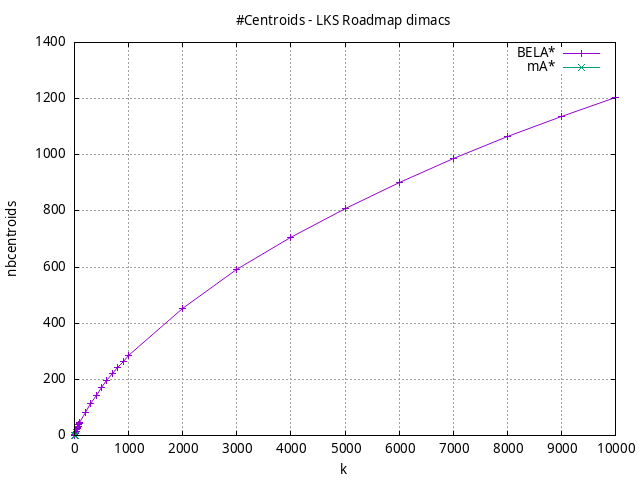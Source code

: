 #!/usr/bin/gnuplot
# -*- coding: utf-8 -*-
#
# results/roadmap/dimacs/LKS/USA-road-d.LKS.heuristic.nbcentroids.gnuplot
#
# Started on 01/09/2024 14:38:50
# Author: Carlos Linares López
set grid
set xlabel "k"
set ylabel "nbcentroids"

set title "#Centroids - LKS Roadmap dimacs"

set terminal png enhanced font "Ariel,10"
set output 'USA-road-d.LKS.heuristic.nbcentroids.png'

plot "-" title "BELA*"      with linesp, "-" title "mA*"      with linesp

	1 1.0
	2 1.39
	3 1.98
	4 2.41
	5 3.09
	6 3.5
	7 4.16
	8 4.54
	9 5.24
	10 5.69
	20 10.89
	30 15.72
	40 20.26
	50 24.9
	60 29.1
	70 33.65
	80 37.84
	90 42.01
	100 46.1
	200 82.59
	300 114.29
	400 144.0
	500 170.76
	600 195.56
	700 220.21
	800 242.68
	900 264.09
	1000 285.03
	2000 453.72
	3000 590.86
	4000 706.85
	5000 809.8
	6000 901.85
	7000 987.06
	8000 1063.95
	9000 1134.68
	10000 1203.49
end
	1 0.0
	2 0.0
	3 0.0
	4 0.0
	5 0.0
	6 0.0
	7 0.0
	8 0.0
	9 0.0
	10 0.0
end
